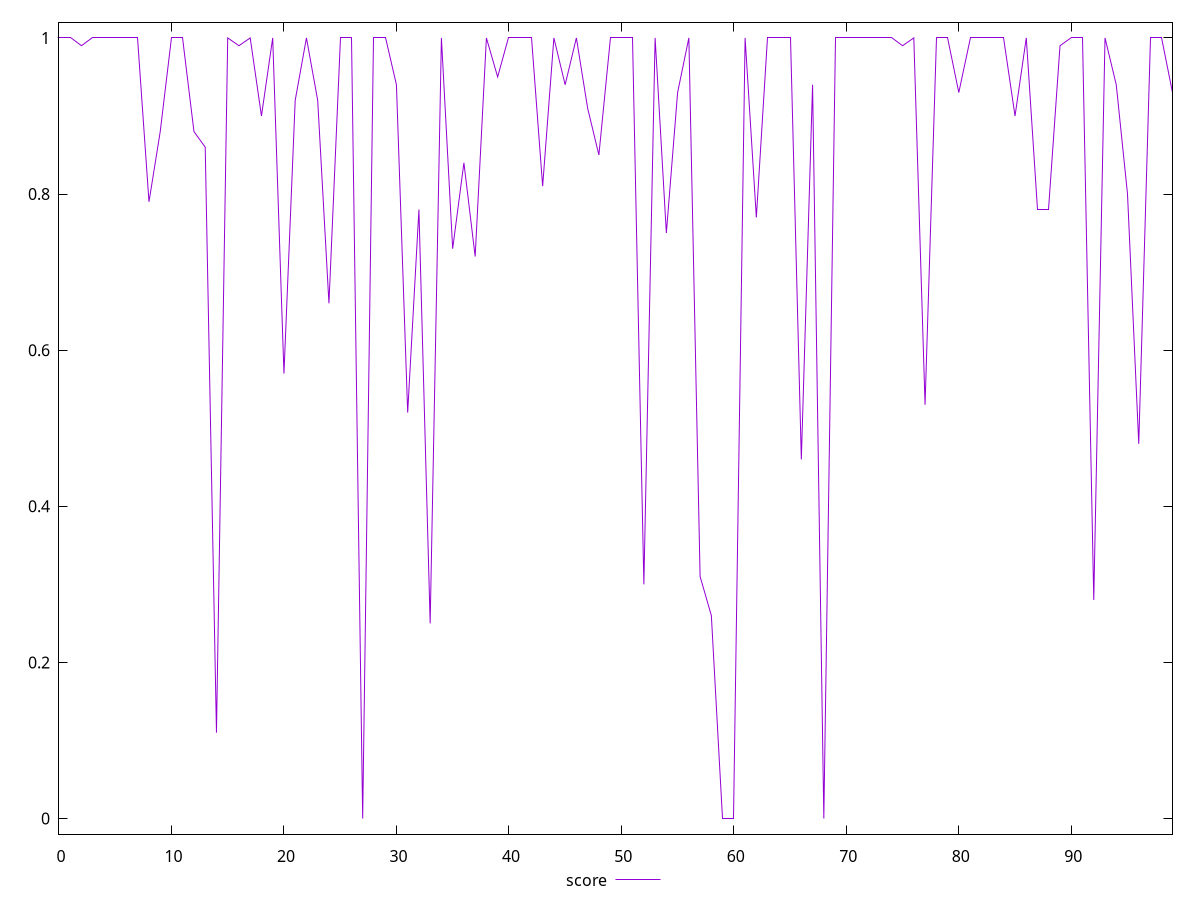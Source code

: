 reset

$score <<EOF
0 1
1 1
2 0.99
3 1
4 1
5 1
6 1
7 1
8 0.79
9 0.88
10 1
11 1
12 0.88
13 0.86
14 0.11
15 1
16 0.99
17 1
18 0.9
19 1
20 0.57
21 0.92
22 1
23 0.92
24 0.66
25 1
26 1
27 0
28 1
29 1
30 0.94
31 0.52
32 0.78
33 0.25
34 1
35 0.73
36 0.84
37 0.72
38 1
39 0.95
40 1
41 1
42 1
43 0.81
44 1
45 0.94
46 1
47 0.91
48 0.85
49 1
50 1
51 1
52 0.3
53 1
54 0.75
55 0.93
56 1
57 0.31
58 0.26
59 0
60 0
61 1
62 0.77
63 1
64 1
65 1
66 0.46
67 0.94
68 0
69 1
70 1
71 1
72 1
73 1
74 1
75 0.99
76 1
77 0.53
78 1
79 1
80 0.93
81 1
82 1
83 1
84 1
85 0.9
86 1
87 0.78
88 0.78
89 0.99
90 1
91 1
92 0.28
93 1
94 0.94
95 0.8
96 0.48
97 1
98 1
99 0.93
EOF

set key outside below
set xrange [0:99]
set yrange [-0.02:1.02]
set trange [-0.02:1.02]
set terminal svg size 640, 500 enhanced background rgb 'white'
set output "report_00013_2021-02-09T12-04-24.940Z/estimated-input-latency/samples/pages+cached+noadtech+nomedia/score/values.svg"

plot $score title "score" with line

reset
